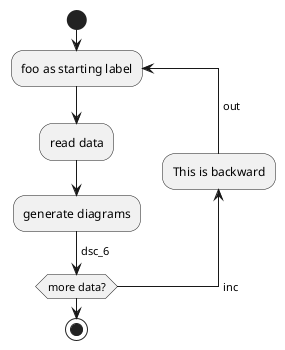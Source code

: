 {
  "sha1": "rmdddjepqh4ktyxs4hj8y8ttdt5gdq1",
  "insertion": {
    "when": "2024-06-04T17:28:43.997Z",
    "url": "https://forum.plantuml.net/12211/arrow-description-for-while-loop",
    "user": "plantuml@gmail.com"
  }
}
@startuml

start
repeat :foo as starting label;
  :read data;
  :generate diagrams;
-> dsc_5;
(->inc) backward:This is backward; (->out)
-> dsc_6;
repeat while (more data?)

stop
@enduml
